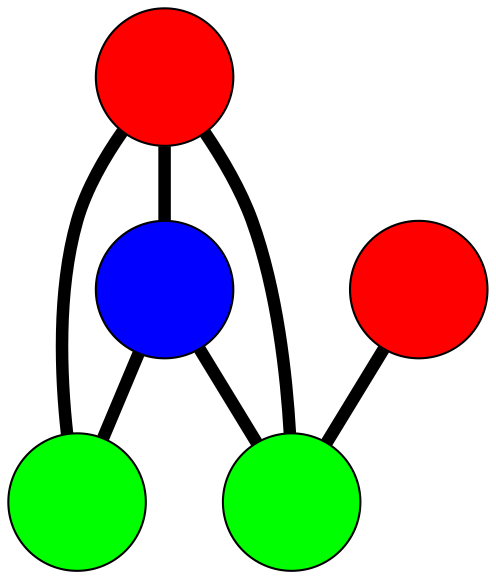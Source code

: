 graph G {
	graph [bb="-125.53,-132.76,141.74,152.88",
		overlap=false,
		sep=0.0,
		splines=true
	];
	node [color=black,
		fixedsize=true,
		fontname="Latin Modern Math",
		fontsize=42,
		height=.92,
		label="\N",
		penwidth=1,
		shape=circle,
		width=.92
	];
	edge [color=black,
		penwidth=6,
		style=bold
	];
	0	 [fillcolor=red,
		height=0.91667,
		label="",
		pos="-64.226,4.5491",
		style=filled,
		width=0.91667];
	2	 [fillcolor=blue,
		height=0.91667,
		label="",
		pos="9.7815,-64.545",
		style=filled,
		width=0.91667];
	0 -- 2	 [pos="-39.993,-18.075 -31.815,-25.71 -22.688,-34.231 -14.506,-41.87"];
	3	 [fillcolor=green,
		height=0.91667,
		label="",
		pos="-92.529,-99.757",
		style=filled,
		width=0.91667];
	0 -- 3	 [pos="-72.872,-27.313 -76.351,-40.134 -80.356,-54.893 -83.839,-67.73"];
	4	 [fillcolor=green,
		height=0.91667,
		label="",
		pos="38.238,39.875",
		style=filled,
		width=0.91667];
	0 -- 4	 [pos="-32.927,15.34 -20.332,19.682 -5.8333,24.68 6.7774,29.028"];
	1	 [fillcolor=red,
		height=0.91667,
		label="",
		pos="108.74,119.88",
		style=filled,
		width=0.91667];
	1 -- 4	 [pos="86.816,95.003 78.328,85.37 68.631,74.365 60.144,64.734"];
	2 -- 3	 [pos="-21.471,-75.301 -34.047,-79.629 -48.524,-84.611 -61.116,-88.945"];
	2 -- 4	 [pos="18.474,-32.648 21.972,-19.813 25.999,-5.0379 29.501,7.8135"];
}
